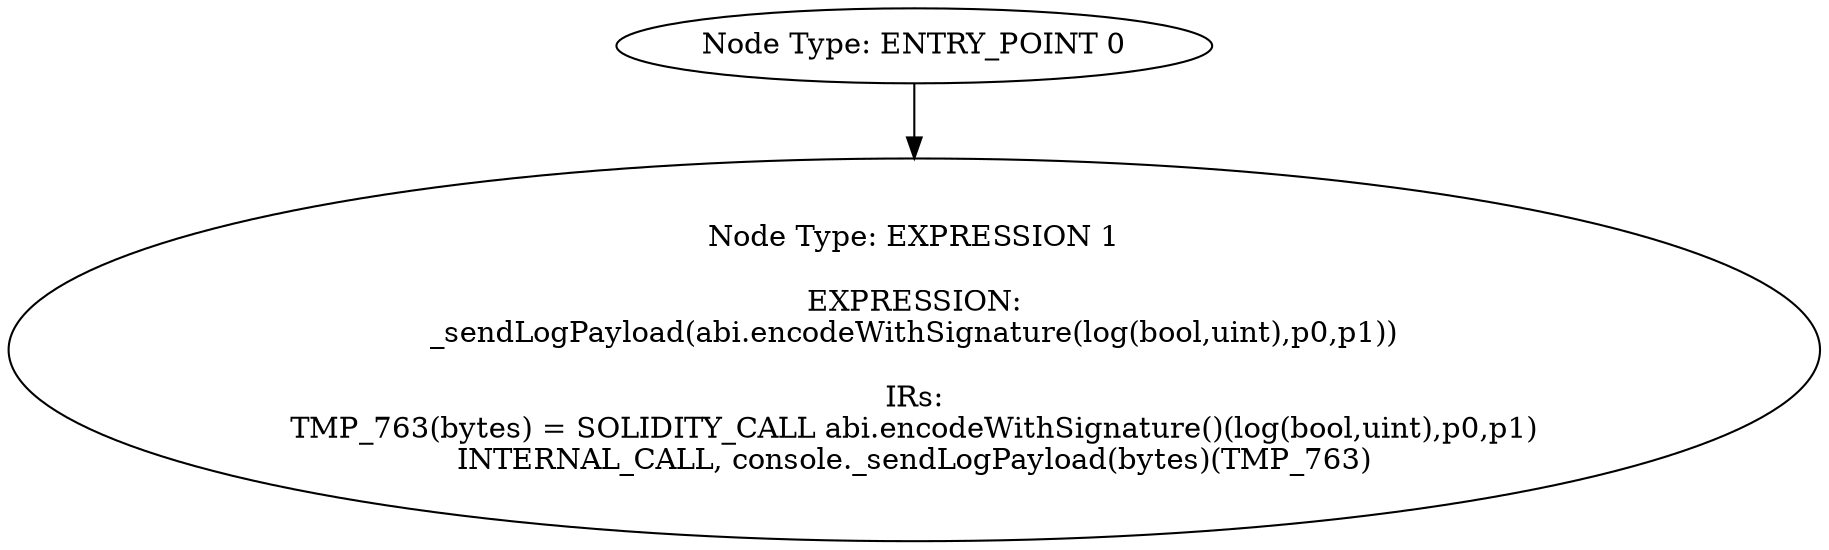 digraph{
0[label="Node Type: ENTRY_POINT 0
"];
0->1;
1[label="Node Type: EXPRESSION 1

EXPRESSION:
_sendLogPayload(abi.encodeWithSignature(log(bool,uint),p0,p1))

IRs:
TMP_763(bytes) = SOLIDITY_CALL abi.encodeWithSignature()(log(bool,uint),p0,p1)
INTERNAL_CALL, console._sendLogPayload(bytes)(TMP_763)"];
}
